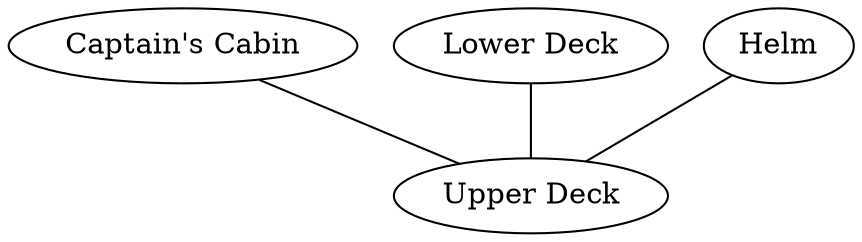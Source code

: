 # Place the cursor inside "graph" to get some refactoring options

graph {
    # To refactor nodes, place the cursor left to a node name
    "Captain's Cabin" -- "Upper Deck"
    "Lower Deck" --  "Upper Deck";
    "Helm" --  "Upper Deck";
}
